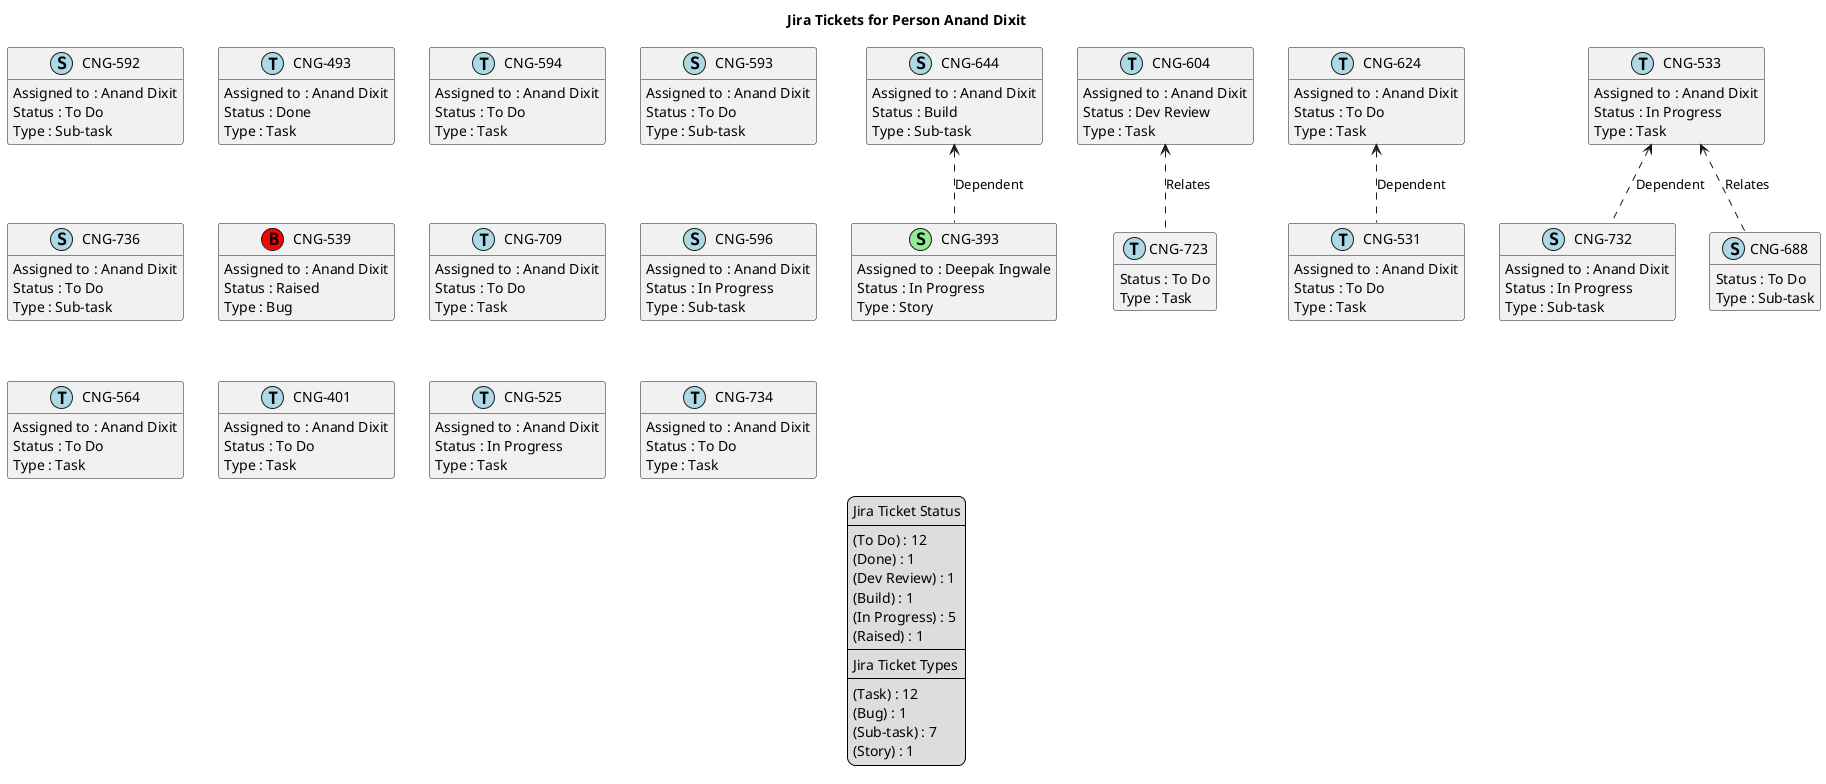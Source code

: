 @startuml
'https://plantuml.com/class-diagram

' GENERATE CLASS DIAGRAM ===========
' Generated at    : Thu Apr 18 11:01:10 CEST 2024

title Jira Tickets for Person Anand Dixit
hide empty members

legend
Jira Ticket Status
----
(To Do) : 12
(Done) : 1
(Dev Review) : 1
(Build) : 1
(In Progress) : 5
(Raised) : 1
----
Jira Ticket Types
----
(Task) : 12
(Bug) : 1
(Sub-task) : 7
(Story) : 1
end legend


' Tickets =======
class "CNG-592" << (S,lightblue) >> {
  Assigned to : Anand Dixit
  Status : To Do
  Type : Sub-task
}

class "CNG-493" << (T,lightblue) >> {
  Assigned to : Anand Dixit
  Status : Done
  Type : Task
}

class "CNG-393" << (S,lightgreen) >> {
  Assigned to : Deepak Ingwale
  Status : In Progress
  Type : Story
}

class "CNG-594" << (T,lightblue) >> {
  Assigned to : Anand Dixit
  Status : To Do
  Type : Task
}

class "CNG-593" << (S,lightblue) >> {
  Assigned to : Anand Dixit
  Status : To Do
  Type : Sub-task
}

class "CNG-736" << (S,lightblue) >> {
  Assigned to : Anand Dixit
  Status : To Do
  Type : Sub-task
}

class "CNG-604" << (T,lightblue) >> {
  Assigned to : Anand Dixit
  Status : Dev Review
  Type : Task
}

class "CNG-539" << (B,red) >> {
  Assigned to : Anand Dixit
  Status : Raised
  Type : Bug
}

class "CNG-709" << (T,lightblue) >> {
  Assigned to : Anand Dixit
  Status : To Do
  Type : Task
}

class "CNG-596" << (S,lightblue) >> {
  Assigned to : Anand Dixit
  Status : In Progress
  Type : Sub-task
}

class "CNG-531" << (T,lightblue) >> {
  Assigned to : Anand Dixit
  Status : To Do
  Type : Task
}

class "CNG-564" << (T,lightblue) >> {
  Assigned to : Anand Dixit
  Status : To Do
  Type : Task
}

class "CNG-732" << (S,lightblue) >> {
  Assigned to : Anand Dixit
  Status : In Progress
  Type : Sub-task
}

class "CNG-688" << (S,lightblue) >> {
  Status : To Do
  Type : Sub-task
}

class "CNG-644" << (S,lightblue) >> {
  Assigned to : Anand Dixit
  Status : Build
  Type : Sub-task
}

class "CNG-533" << (T,lightblue) >> {
  Assigned to : Anand Dixit
  Status : In Progress
  Type : Task
}

class "CNG-401" << (T,lightblue) >> {
  Assigned to : Anand Dixit
  Status : To Do
  Type : Task
}

class "CNG-525" << (T,lightblue) >> {
  Assigned to : Anand Dixit
  Status : In Progress
  Type : Task
}

class "CNG-734" << (T,lightblue) >> {
  Assigned to : Anand Dixit
  Status : To Do
  Type : Task
}

class "CNG-624" << (T,lightblue) >> {
  Assigned to : Anand Dixit
  Status : To Do
  Type : Task
}

class "CNG-723" << (T,lightblue) >> {
  Status : To Do
  Type : Task
}



' Links =======
"CNG-533" <.. "CNG-732" : Dependent
"CNG-533" <.. "CNG-688" : Relates
"CNG-644" <.. "CNG-393" : Dependent
"CNG-624" <.. "CNG-531" : Dependent
"CNG-604" <.. "CNG-723" : Relates


@enduml
